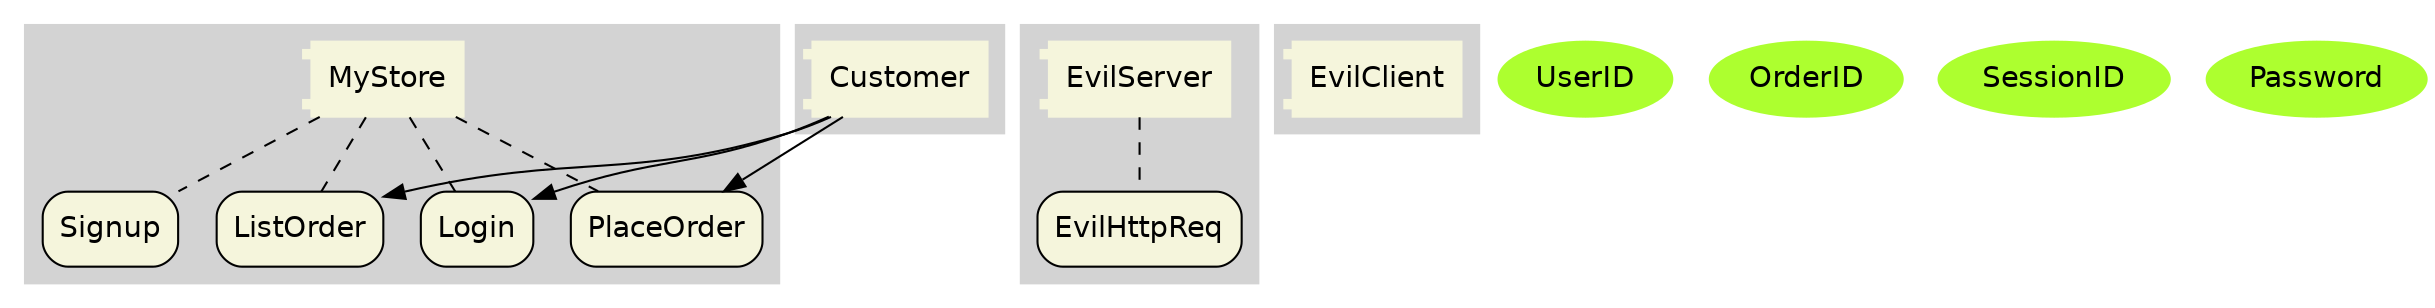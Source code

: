 digraph g {
graph[fontname="helvetica", splines=true, concentrate=true];
node[fontname="helvetica"];
edge[fontname="helvetica", len=1.0];
subgraph cluster_MyStore { 
style=filled; color=lightgrey;
MyStore [shape=component,style="filled",color="beige"];
MyStore_MyStore__Signup [label="Signup",shape=rectangle,fillcolor="beige",style="filled,rounded"];
MyStore -> MyStore_MyStore__Signup [style=dashed,dir=none];
MyStore_MyStore__Login [label="Login",shape=rectangle,fillcolor="beige",style="filled,rounded"];
MyStore -> MyStore_MyStore__Login [style=dashed,dir=none];
MyStore_MyStore__PlaceOrder [label="PlaceOrder",shape=rectangle,fillcolor="beige",style="filled,rounded"];
MyStore -> MyStore_MyStore__PlaceOrder [style=dashed,dir=none];
MyStore_MyStore__ListOrder [label="ListOrder",shape=rectangle,fillcolor="beige",style="filled,rounded"];
MyStore -> MyStore_MyStore__ListOrder [style=dashed,dir=none];
}
subgraph cluster_Customer { 
style=filled; color=lightgrey;
Customer [shape=component,style="filled",color="beige"];
}
Customer -> MyStore_MyStore__Login;
Customer -> MyStore_MyStore__PlaceOrder;
Customer -> MyStore_MyStore__ListOrder;
subgraph cluster_EvilServer { 
style=filled; color=lightgrey;
EvilServer [shape=component,style="filled",color="beige"];
EvilServer_EvilServer__EvilHttpReq [label="EvilHttpReq",shape=rectangle,fillcolor="beige",style="filled,rounded"];
EvilServer -> EvilServer_EvilServer__EvilHttpReq [style=dashed,dir=none];
}
subgraph cluster_EvilClient { 
style=filled; color=lightgrey;
EvilClient [shape=component,style="filled",color="beige"];
}
UserID[shape=ellipse,style="filled",color="greenyellow"];
OrderID[shape=ellipse,style="filled",color="greenyellow"];
SessionID[shape=ellipse,style="filled",color="greenyellow"];
Password[shape=ellipse,style="filled",color="greenyellow"];
}
